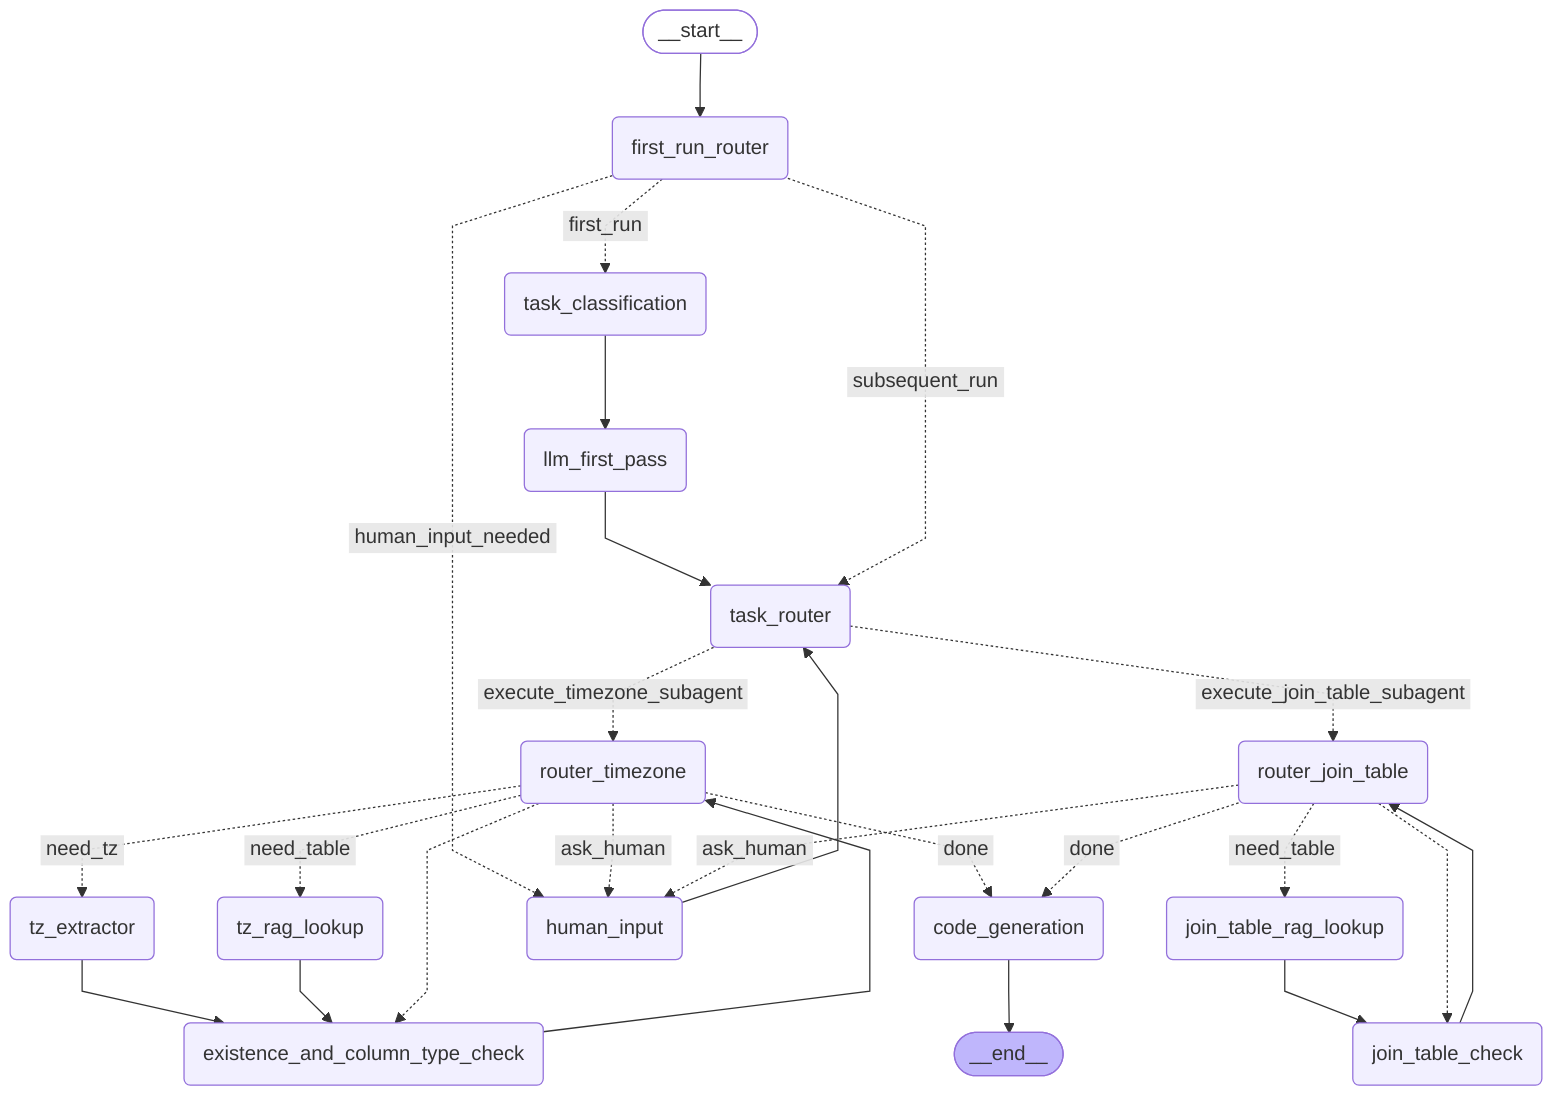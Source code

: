 ---
config:
  flowchart:
    curve: linear
---
graph TD;
	__start__([<p>__start__</p>]):::first
	first_run_router(first_run_router)
	llm_first_pass(llm_first_pass)
	task_classification(task_classification)
	task_router(task_router)
	router_timezone(router_timezone)
	router_join_table(router_join_table)
	tz_rag_lookup(tz_rag_lookup)
	join_table_rag_lookup(join_table_rag_lookup)
	tz_extractor(tz_extractor)
	existence_and_column_type_check(existence_and_column_type_check)
	join_table_check(join_table_check)
	human_input(human_input)
	code_generation(code_generation)
	__end__([<p>__end__</p>]):::last
	__start__ --> first_run_router;
	code_generation --> __end__;
	existence_and_column_type_check --> router_timezone;
	human_input --> task_router;
	join_table_check --> router_join_table;
	join_table_rag_lookup --> join_table_check;
	llm_first_pass --> task_router;
	task_classification --> llm_first_pass;
	tz_extractor --> existence_and_column_type_check;
	tz_rag_lookup --> existence_and_column_type_check;
	first_run_router -. &nbsp;first_run&nbsp; .-> task_classification;
	first_run_router -. &nbsp;human_input_needed&nbsp; .-> human_input;
	first_run_router -. &nbsp;subsequent_run&nbsp; .-> task_router;
	task_router -. &nbsp;execute_timezone_subagent&nbsp; .-> router_timezone;
	task_router -. &nbsp;execute_join_table_subagent&nbsp; .-> router_join_table;
	router_timezone -. &nbsp;need_table&nbsp; .-> tz_rag_lookup;
	router_timezone -. &nbsp;need_tz&nbsp; .-> tz_extractor;
	router_timezone -. &nbsp;ask_human&nbsp; .-> human_input;
	router_timezone -.-> existence_and_column_type_check;
	router_timezone -. &nbsp;done&nbsp; .-> code_generation;
	router_join_table -. &nbsp;need_table&nbsp; .-> join_table_rag_lookup;
	router_join_table -. &nbsp;ask_human&nbsp; .-> human_input;
	router_join_table -.-> join_table_check;
	router_join_table -. &nbsp;done&nbsp; .-> code_generation;
	classDef default fill:#f2f0ff,line-height:1.2
	classDef first fill-opacity:0
	classDef last fill:#bfb6fc